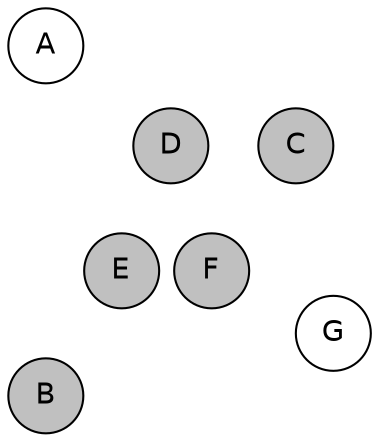 
graph {

layout = circo;
mindist = .1

node [shape = circle, fontname = Helvetica, margin = 0, style = filled]
edge [style=invis]

subgraph 1 {
	E -- F -- F# -- G -- G# -- A -- A# -- B -- C -- C# -- D -- D# -- E
}

C [fillcolor = gray];
C# [fillcolor = white];
D [fillcolor = gray];
D# [fillcolor = gray];
E [fillcolor = gray];
F [fillcolor = gray];
F# [fillcolor = white];
G [fillcolor = white];
G# [fillcolor = cadetblue1];
A [fillcolor = white];
A# [fillcolor = gray];
B [fillcolor = gray];
}

